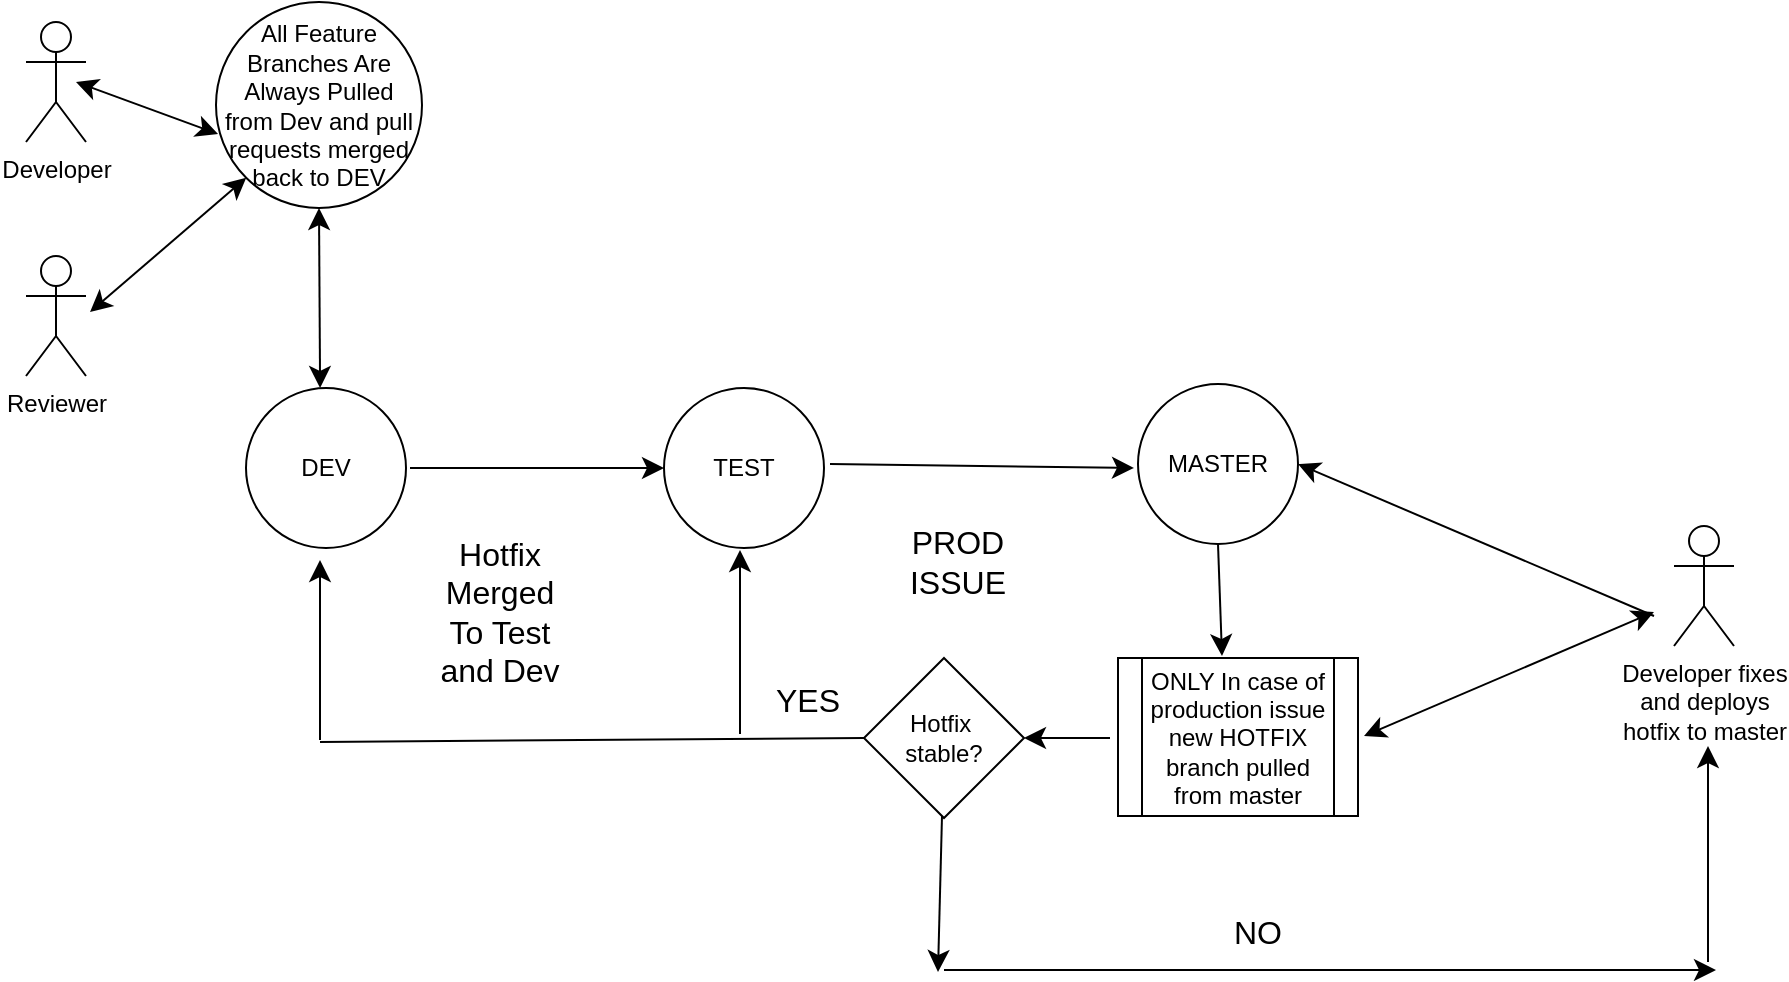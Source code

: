 <mxfile version="24.7.17">
  <diagram name="Page-1" id="bq4e-BebSLiYdaemuUL0">
    <mxGraphModel dx="1434" dy="836" grid="0" gridSize="10" guides="1" tooltips="1" connect="1" arrows="1" fold="1" page="0" pageScale="1" pageWidth="850" pageHeight="1100" math="0" shadow="0">
      <root>
        <mxCell id="0" />
        <mxCell id="1" parent="0" />
        <mxCell id="X5U-q2b1jGEAHIpkHi4O-1" value="DEV" style="ellipse;whiteSpace=wrap;html=1;aspect=fixed;" vertex="1" parent="1">
          <mxGeometry x="-151" y="100" width="80" height="80" as="geometry" />
        </mxCell>
        <mxCell id="X5U-q2b1jGEAHIpkHi4O-2" value="TEST" style="ellipse;whiteSpace=wrap;html=1;aspect=fixed;" vertex="1" parent="1">
          <mxGeometry x="58" y="100" width="80" height="80" as="geometry" />
        </mxCell>
        <mxCell id="X5U-q2b1jGEAHIpkHi4O-3" value="MASTER" style="ellipse;whiteSpace=wrap;html=1;aspect=fixed;" vertex="1" parent="1">
          <mxGeometry x="295" y="98" width="80" height="80" as="geometry" />
        </mxCell>
        <mxCell id="X5U-q2b1jGEAHIpkHi4O-5" value="" style="endArrow=classic;html=1;rounded=0;fontSize=12;startSize=8;endSize=8;curved=1;entryX=0;entryY=0.5;entryDx=0;entryDy=0;" edge="1" parent="1" target="X5U-q2b1jGEAHIpkHi4O-2">
          <mxGeometry width="50" height="50" relative="1" as="geometry">
            <mxPoint x="-69" y="140" as="sourcePoint" />
            <mxPoint x="-16" y="99" as="targetPoint" />
          </mxGeometry>
        </mxCell>
        <mxCell id="X5U-q2b1jGEAHIpkHi4O-6" value="" style="endArrow=classic;html=1;rounded=0;fontSize=12;startSize=8;endSize=8;curved=1;" edge="1" parent="1">
          <mxGeometry width="50" height="50" relative="1" as="geometry">
            <mxPoint x="141" y="138" as="sourcePoint" />
            <mxPoint x="293" y="140" as="targetPoint" />
          </mxGeometry>
        </mxCell>
        <mxCell id="X5U-q2b1jGEAHIpkHi4O-7" value="ONLY In case of production issue new HOTFIX branch pulled from master" style="shape=process;whiteSpace=wrap;html=1;backgroundOutline=1;" vertex="1" parent="1">
          <mxGeometry x="285" y="235" width="120" height="79" as="geometry" />
        </mxCell>
        <mxCell id="X5U-q2b1jGEAHIpkHi4O-8" value="" style="endArrow=classic;html=1;rounded=0;fontSize=12;startSize=8;endSize=8;curved=1;exitX=0.5;exitY=1;exitDx=0;exitDy=0;" edge="1" parent="1" source="X5U-q2b1jGEAHIpkHi4O-3">
          <mxGeometry width="50" height="50" relative="1" as="geometry">
            <mxPoint x="339" y="188" as="sourcePoint" />
            <mxPoint x="337" y="234" as="targetPoint" />
          </mxGeometry>
        </mxCell>
        <mxCell id="X5U-q2b1jGEAHIpkHi4O-11" value="&lt;div&gt;Developer fixes&lt;/div&gt;&lt;div&gt;&amp;nbsp;and deploys&amp;nbsp;&lt;/div&gt;&lt;div&gt;hotfix to master&lt;/div&gt;" style="shape=umlActor;verticalLabelPosition=bottom;verticalAlign=top;html=1;outlineConnect=0;" vertex="1" parent="1">
          <mxGeometry x="563" y="169" width="30" height="60" as="geometry" />
        </mxCell>
        <mxCell id="X5U-q2b1jGEAHIpkHi4O-12" value="" style="endArrow=classic;startArrow=classic;html=1;rounded=0;fontSize=12;startSize=8;endSize=8;curved=1;" edge="1" parent="1">
          <mxGeometry width="50" height="50" relative="1" as="geometry">
            <mxPoint x="408" y="274" as="sourcePoint" />
            <mxPoint x="553" y="212" as="targetPoint" />
          </mxGeometry>
        </mxCell>
        <mxCell id="X5U-q2b1jGEAHIpkHi4O-13" value="" style="endArrow=classic;html=1;rounded=0;fontSize=12;startSize=8;endSize=8;curved=1;entryX=1;entryY=0.5;entryDx=0;entryDy=0;" edge="1" parent="1" target="X5U-q2b1jGEAHIpkHi4O-3">
          <mxGeometry width="50" height="50" relative="1" as="geometry">
            <mxPoint x="553" y="214" as="sourcePoint" />
            <mxPoint x="536" y="161" as="targetPoint" />
          </mxGeometry>
        </mxCell>
        <mxCell id="X5U-q2b1jGEAHIpkHi4O-14" value="&lt;div&gt;Hotfix&amp;nbsp;&lt;/div&gt;&lt;div&gt;stable?&lt;/div&gt;" style="rhombus;whiteSpace=wrap;html=1;" vertex="1" parent="1">
          <mxGeometry x="158" y="235" width="80" height="80" as="geometry" />
        </mxCell>
        <mxCell id="X5U-q2b1jGEAHIpkHi4O-16" value="" style="endArrow=none;html=1;rounded=0;fontSize=12;startSize=8;endSize=8;curved=1;" edge="1" parent="1">
          <mxGeometry width="50" height="50" relative="1" as="geometry">
            <mxPoint x="-114" y="277" as="sourcePoint" />
            <mxPoint x="158" y="275" as="targetPoint" />
          </mxGeometry>
        </mxCell>
        <mxCell id="X5U-q2b1jGEAHIpkHi4O-17" value="" style="endArrow=classic;html=1;rounded=0;fontSize=12;startSize=8;endSize=8;curved=1;" edge="1" parent="1">
          <mxGeometry width="50" height="50" relative="1" as="geometry">
            <mxPoint x="-114" y="276" as="sourcePoint" />
            <mxPoint x="-114" y="186" as="targetPoint" />
          </mxGeometry>
        </mxCell>
        <mxCell id="X5U-q2b1jGEAHIpkHi4O-18" value="" style="endArrow=classic;html=1;rounded=0;fontSize=12;startSize=8;endSize=8;curved=1;" edge="1" parent="1">
          <mxGeometry width="50" height="50" relative="1" as="geometry">
            <mxPoint x="96" y="273" as="sourcePoint" />
            <mxPoint x="96" y="181" as="targetPoint" />
          </mxGeometry>
        </mxCell>
        <mxCell id="X5U-q2b1jGEAHIpkHi4O-19" value="Hotfix Merged To Test and Dev" style="text;html=1;align=center;verticalAlign=middle;whiteSpace=wrap;rounded=0;fontSize=16;" vertex="1" parent="1">
          <mxGeometry x="-58" y="161" width="68" height="101" as="geometry" />
        </mxCell>
        <mxCell id="X5U-q2b1jGEAHIpkHi4O-21" value="YES" style="text;html=1;align=center;verticalAlign=middle;whiteSpace=wrap;rounded=0;fontSize=16;" vertex="1" parent="1">
          <mxGeometry x="100" y="241" width="60" height="30" as="geometry" />
        </mxCell>
        <mxCell id="X5U-q2b1jGEAHIpkHi4O-22" value="" style="endArrow=classic;html=1;rounded=0;fontSize=12;startSize=8;endSize=8;curved=1;entryX=1;entryY=0.5;entryDx=0;entryDy=0;" edge="1" parent="1" target="X5U-q2b1jGEAHIpkHi4O-14">
          <mxGeometry width="50" height="50" relative="1" as="geometry">
            <mxPoint x="281" y="275" as="sourcePoint" />
            <mxPoint x="273" y="247" as="targetPoint" />
          </mxGeometry>
        </mxCell>
        <mxCell id="X5U-q2b1jGEAHIpkHi4O-23" value="PROD ISSUE" style="text;html=1;align=center;verticalAlign=middle;whiteSpace=wrap;rounded=0;fontSize=16;" vertex="1" parent="1">
          <mxGeometry x="175" y="172" width="60" height="30" as="geometry" />
        </mxCell>
        <mxCell id="X5U-q2b1jGEAHIpkHi4O-24" value="" style="endArrow=classic;html=1;rounded=0;fontSize=12;startSize=8;endSize=8;curved=1;exitX=0.5;exitY=1;exitDx=0;exitDy=0;" edge="1" parent="1">
          <mxGeometry width="50" height="50" relative="1" as="geometry">
            <mxPoint x="197" y="314" as="sourcePoint" />
            <mxPoint x="195" y="392" as="targetPoint" />
          </mxGeometry>
        </mxCell>
        <mxCell id="X5U-q2b1jGEAHIpkHi4O-25" value="NO" style="text;html=1;align=center;verticalAlign=middle;whiteSpace=wrap;rounded=0;fontSize=16;" vertex="1" parent="1">
          <mxGeometry x="325" y="357" width="60" height="30" as="geometry" />
        </mxCell>
        <mxCell id="X5U-q2b1jGEAHIpkHi4O-27" value="" style="endArrow=classic;html=1;rounded=0;fontSize=12;startSize=8;endSize=8;curved=1;" edge="1" parent="1">
          <mxGeometry width="50" height="50" relative="1" as="geometry">
            <mxPoint x="198" y="391" as="sourcePoint" />
            <mxPoint x="584" y="391" as="targetPoint" />
          </mxGeometry>
        </mxCell>
        <mxCell id="X5U-q2b1jGEAHIpkHi4O-28" value="" style="endArrow=classic;html=1;rounded=0;fontSize=12;startSize=8;endSize=8;curved=1;" edge="1" parent="1">
          <mxGeometry width="50" height="50" relative="1" as="geometry">
            <mxPoint x="580" y="387" as="sourcePoint" />
            <mxPoint x="580" y="279" as="targetPoint" />
          </mxGeometry>
        </mxCell>
        <mxCell id="X5U-q2b1jGEAHIpkHi4O-29" value="&lt;div&gt;Developer&lt;/div&gt;&lt;div&gt;&lt;br&gt;&lt;/div&gt;" style="shape=umlActor;verticalLabelPosition=bottom;verticalAlign=top;html=1;outlineConnect=0;" vertex="1" parent="1">
          <mxGeometry x="-261" y="-83" width="30" height="60" as="geometry" />
        </mxCell>
        <mxCell id="X5U-q2b1jGEAHIpkHi4O-39" value="All Feature Branches Are Always Pulled from Dev and pull requests merged back to DEV" style="ellipse;whiteSpace=wrap;html=1;aspect=fixed;" vertex="1" parent="1">
          <mxGeometry x="-166" y="-93" width="103" height="103" as="geometry" />
        </mxCell>
        <mxCell id="X5U-q2b1jGEAHIpkHi4O-40" value="" style="endArrow=classic;startArrow=classic;html=1;rounded=0;fontSize=12;startSize=8;endSize=8;curved=1;exitX=0.463;exitY=0;exitDx=0;exitDy=0;exitPerimeter=0;entryX=0.5;entryY=1;entryDx=0;entryDy=0;" edge="1" parent="1" source="X5U-q2b1jGEAHIpkHi4O-1" target="X5U-q2b1jGEAHIpkHi4O-39">
          <mxGeometry width="50" height="50" relative="1" as="geometry">
            <mxPoint x="-181" y="80" as="sourcePoint" />
            <mxPoint x="-119" y="17" as="targetPoint" />
          </mxGeometry>
        </mxCell>
        <mxCell id="X5U-q2b1jGEAHIpkHi4O-43" value="Reviewer" style="shape=umlActor;verticalLabelPosition=bottom;verticalAlign=top;html=1;outlineConnect=0;" vertex="1" parent="1">
          <mxGeometry x="-261" y="34" width="30" height="60" as="geometry" />
        </mxCell>
        <mxCell id="X5U-q2b1jGEAHIpkHi4O-49" value="" style="endArrow=classic;startArrow=classic;html=1;rounded=0;fontSize=12;startSize=8;endSize=8;curved=1;entryX=0;entryY=1;entryDx=0;entryDy=0;" edge="1" parent="1" target="X5U-q2b1jGEAHIpkHi4O-39">
          <mxGeometry width="50" height="50" relative="1" as="geometry">
            <mxPoint x="-229" y="62" as="sourcePoint" />
            <mxPoint x="-179" y="12" as="targetPoint" />
          </mxGeometry>
        </mxCell>
        <mxCell id="X5U-q2b1jGEAHIpkHi4O-50" value="" style="endArrow=classic;startArrow=classic;html=1;rounded=0;fontSize=12;startSize=8;endSize=8;curved=1;entryX=0.01;entryY=0.641;entryDx=0;entryDy=0;entryPerimeter=0;" edge="1" parent="1" target="X5U-q2b1jGEAHIpkHi4O-39">
          <mxGeometry width="50" height="50" relative="1" as="geometry">
            <mxPoint x="-236" y="-53.05" as="sourcePoint" />
            <mxPoint x="-154.953" y="-60.001" as="targetPoint" />
          </mxGeometry>
        </mxCell>
      </root>
    </mxGraphModel>
  </diagram>
</mxfile>
